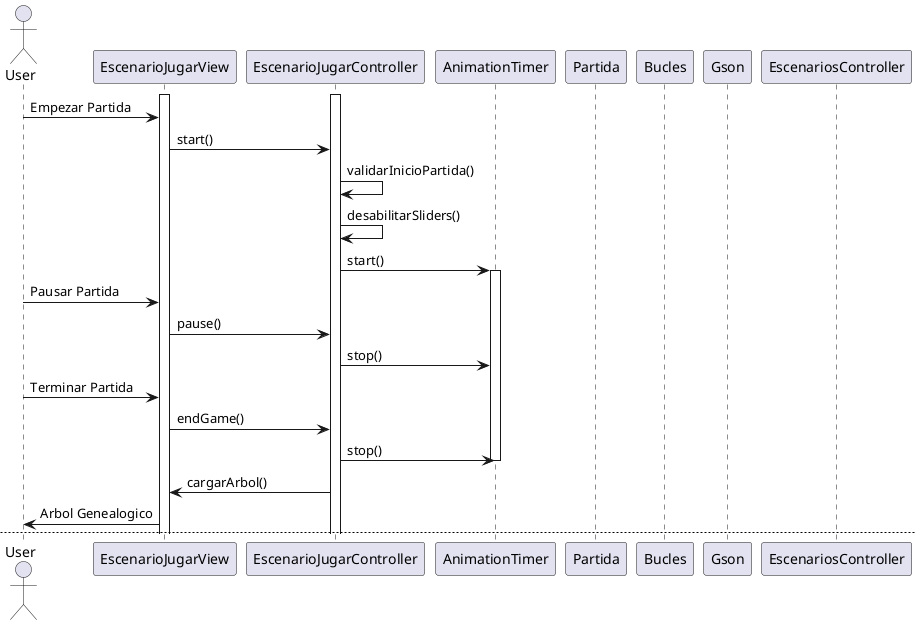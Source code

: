 @startuml
'https://plantuml.com/sequence-diagram

actor User
participant EscenarioJugarView
participant EscenarioJugarController
participant AnimationTimer
participant Partida
participant Bucles


activate EscenarioJugarController
activate EscenarioJugarView

User->EscenarioJugarView: Empezar Partida

EscenarioJugarView->EscenarioJugarController:start()
EscenarioJugarController->EscenarioJugarController: validarInicioPartida()
EscenarioJugarController->EscenarioJugarController: desabilitarSliders()


EscenarioJugarController->AnimationTimer: start()
activate AnimationTimer


User->EscenarioJugarView: Pausar Partida
EscenarioJugarView->EscenarioJugarController: pause()
EscenarioJugarController->AnimationTimer:stop()
User->EscenarioJugarView: Terminar Partida
EscenarioJugarView->EscenarioJugarController:endGame()
EscenarioJugarController->AnimationTimer: stop()
deactivate AnimationTimer
EscenarioJugarController->EscenarioJugarView: cargarArbol()
EscenarioJugarView->User: Arbol Genealogico




newpage Botones Superiores

Participant Gson
Participant EscenariosController


User->EscenarioJugarView: Guardar Partida
EscenarioJugarView->EscenarioJugarController:guardar()
EscenarioJugarController->Gson: toJson()
activate Gson
Gson->Partida: toJson()
deactivate Gson
EscenarioJugarController->AnimationTimer:stop()
deactivate AnimationTimer

User->EscenarioJugarView: Cargar Partida
EscenarioJugarView->EscenarioJugarController:cargar()
EscenarioJugarController->Gson
Gson->Partida: fromJson()
Partida->EscenarioJugarController: return Partida

User->EscenarioJugarView:Menú Principal
EscenarioJugarView->EscenarioJugarController:salir()
EscenarioJugarController->EscenariosController: cargarEscenarioInicio()
deactivate EscenarioJugarController
deactivate EscenarioJugarView
EscenariosController->User: EscenarioInicioView

@enduml